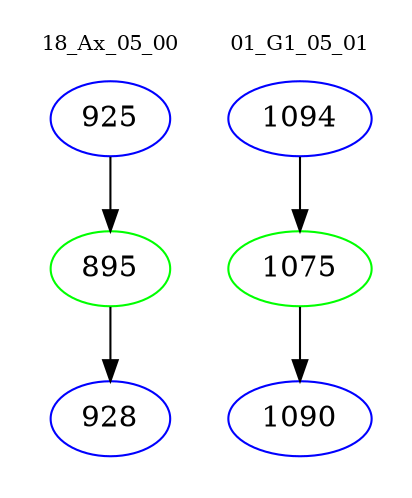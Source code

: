 digraph{
subgraph cluster_0 {
color = white
label = "18_Ax_05_00";
fontsize=10;
T0_925 [label="925", color="blue"]
T0_925 -> T0_895 [color="black"]
T0_895 [label="895", color="green"]
T0_895 -> T0_928 [color="black"]
T0_928 [label="928", color="blue"]
}
subgraph cluster_1 {
color = white
label = "01_G1_05_01";
fontsize=10;
T1_1094 [label="1094", color="blue"]
T1_1094 -> T1_1075 [color="black"]
T1_1075 [label="1075", color="green"]
T1_1075 -> T1_1090 [color="black"]
T1_1090 [label="1090", color="blue"]
}
}
